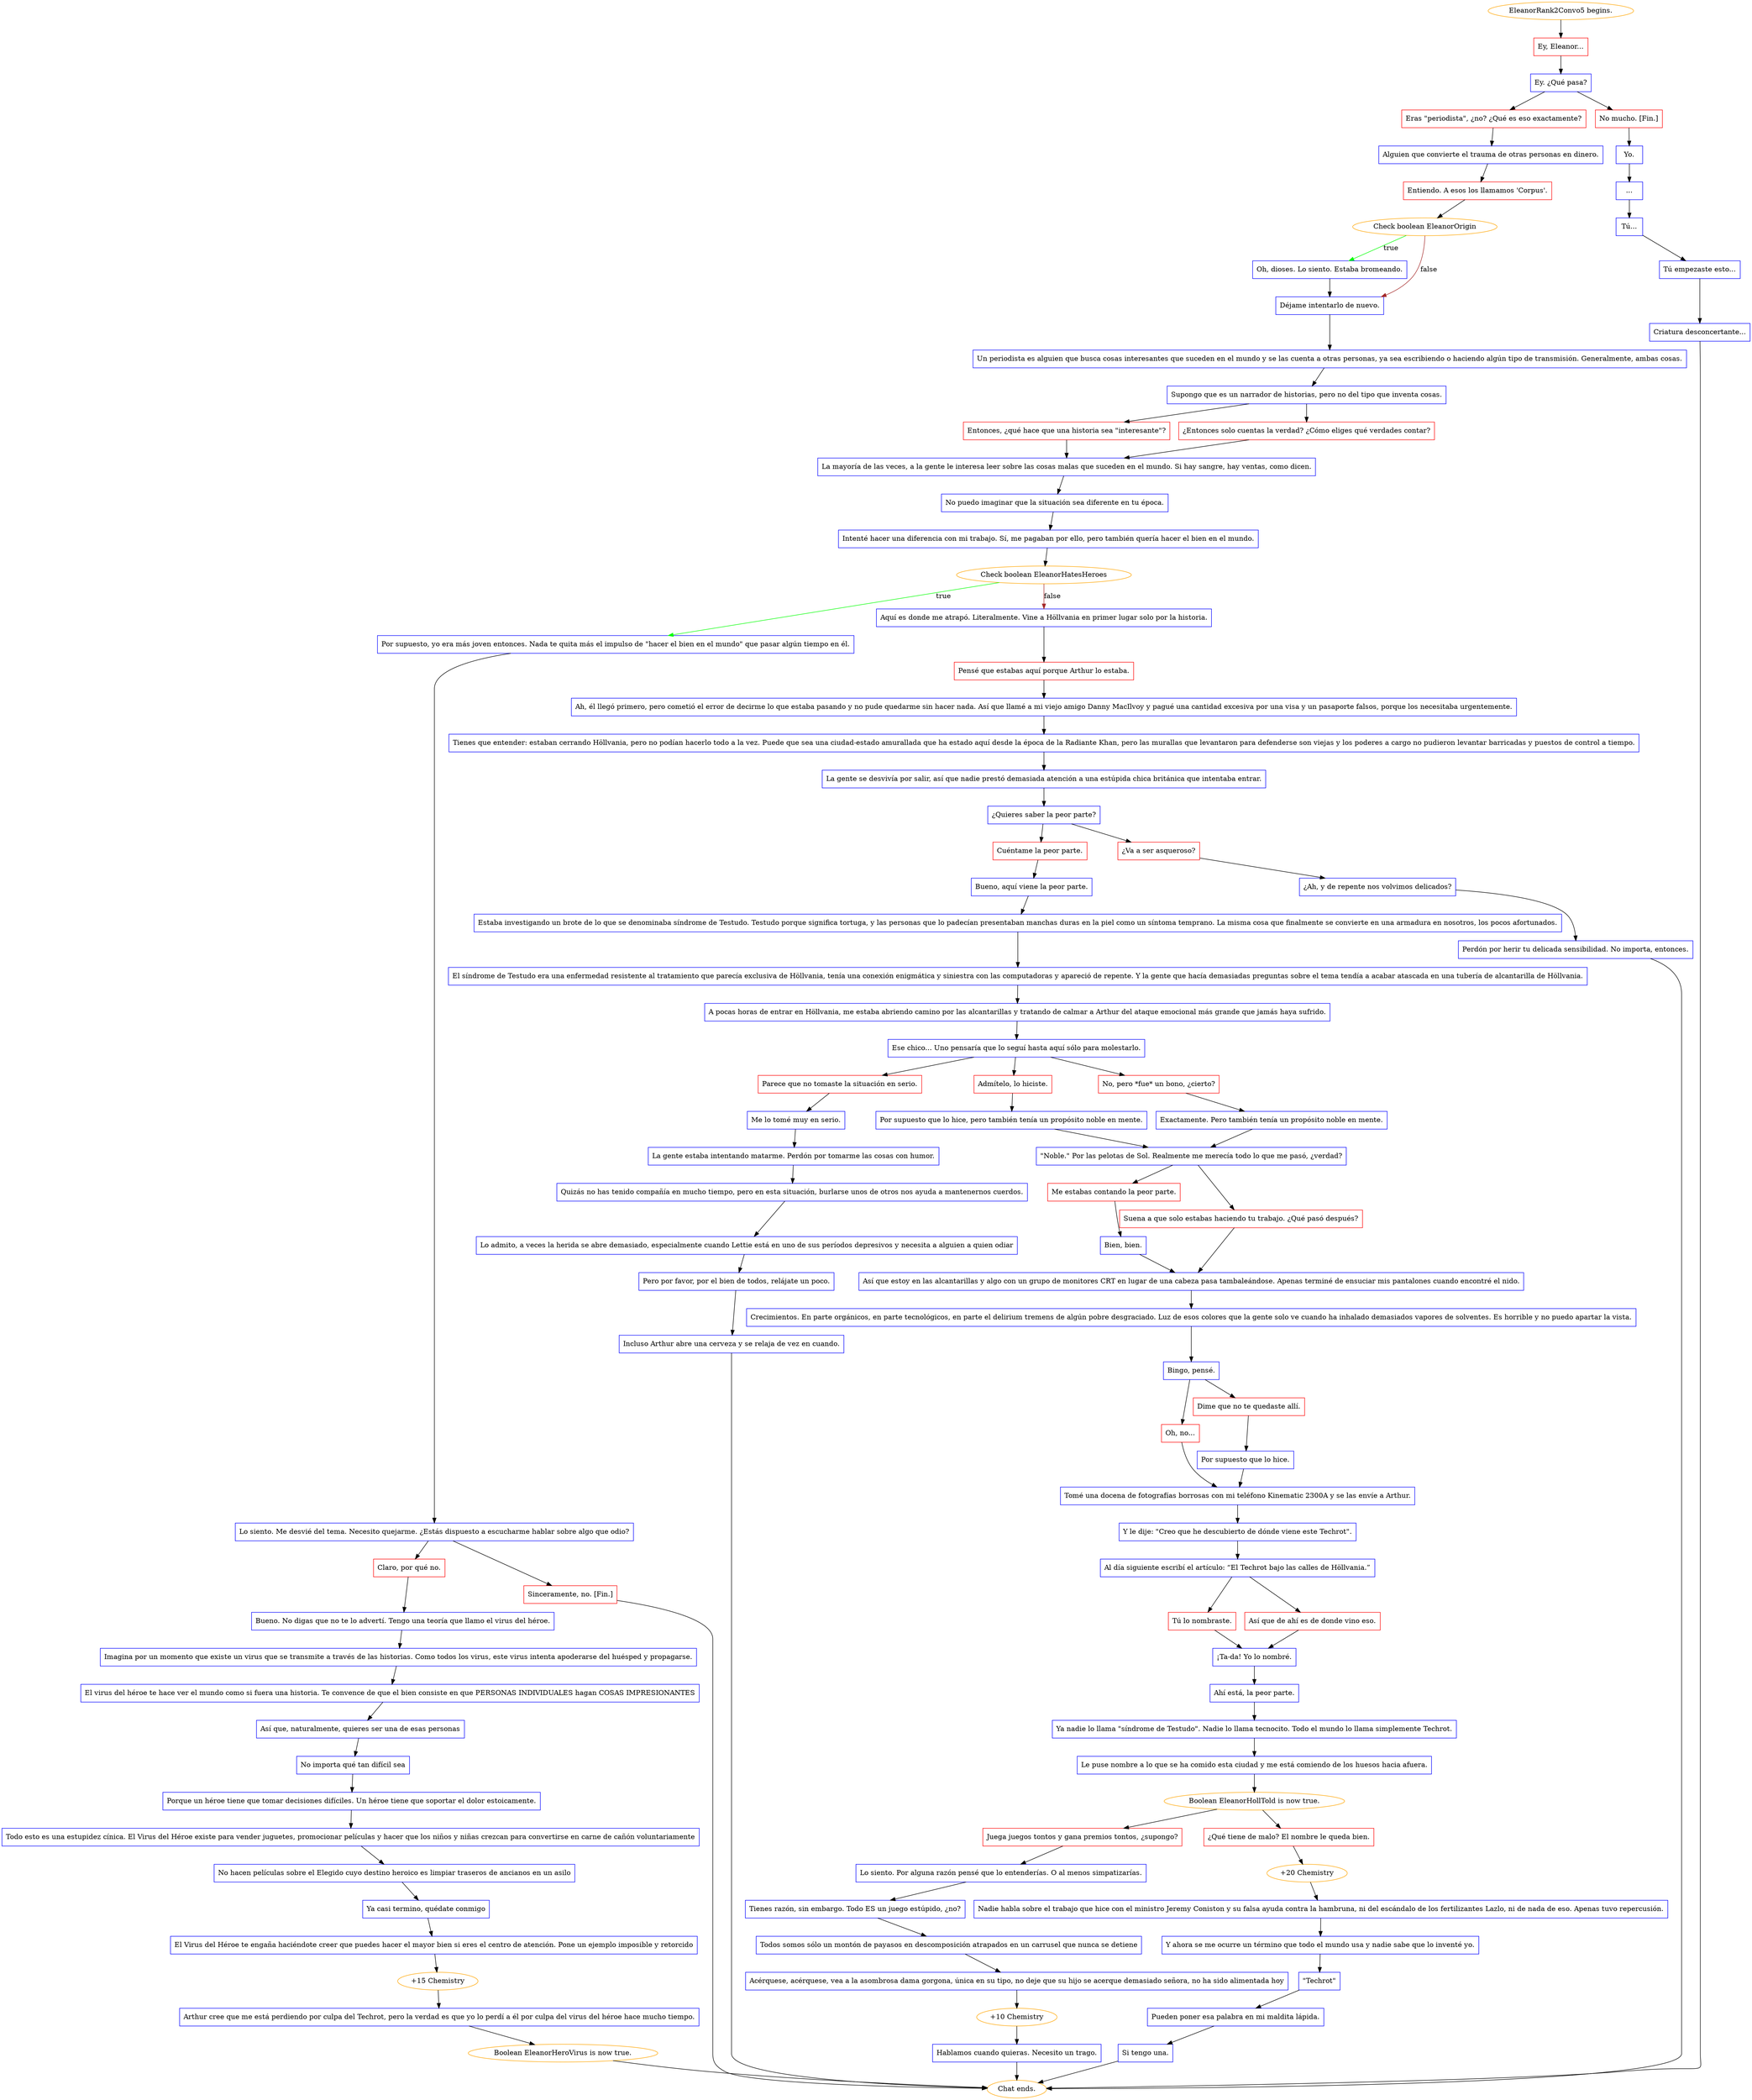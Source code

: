 digraph {
	"EleanorRank2Convo5 begins." [color=orange];
		"EleanorRank2Convo5 begins." -> j2661246808;
	j2661246808 [label="Ey, Eleanor...",shape=box,color=red];
		j2661246808 -> j1745603935;
	j1745603935 [label="Ey. ¿Qué pasa?",shape=box,color=blue];
		j1745603935 -> j939488146;
		j1745603935 -> j64521956;
	j939488146 [label="Eras \"periodista\", ¿no? ¿Qué es eso exactamente?",shape=box,color=red];
		j939488146 -> j2424950856;
	j64521956 [label="No mucho. [Fin.]",shape=box,color=red];
		j64521956 -> j2474100338;
	j2424950856 [label="Alguien que convierte el trauma de otras personas en dinero.",shape=box,color=blue];
		j2424950856 -> j2572700710;
	j2474100338 [label="Yo.",shape=box,color=blue];
		j2474100338 -> j1689171114;
	j2572700710 [label="Entiendo. A esos los llamamos 'Corpus'.",shape=box,color=red];
		j2572700710 -> j2127172605;
	j1689171114 [label="...",shape=box,color=blue];
		j1689171114 -> j2307780822;
	j2127172605 [label="Check boolean EleanorOrigin",color=orange];
		j2127172605 -> j3481563359 [label=true,color=green];
		j2127172605 -> j1380777650 [label=false,color=brown];
	j2307780822 [label="Tú...",shape=box,color=blue];
		j2307780822 -> j3942146474;
	j3481563359 [label="Oh, dioses. Lo siento. Estaba bromeando.",shape=box,color=blue];
		j3481563359 -> j1380777650;
	j1380777650 [label="Déjame intentarlo de nuevo.",shape=box,color=blue];
		j1380777650 -> j3491431707;
	j3942146474 [label="Tú empezaste esto...",shape=box,color=blue];
		j3942146474 -> j1096713224;
	j3491431707 [label="Un periodista es alguien que busca cosas interesantes que suceden en el mundo y se las cuenta a otras personas, ya sea escribiendo o haciendo algún tipo de transmisión. Generalmente, ambas cosas.",shape=box,color=blue];
		j3491431707 -> j2525154932;
	j1096713224 [label="Criatura desconcertante...",shape=box,color=blue];
		j1096713224 -> "Chat ends.";
	j2525154932 [label="Supongo que es un narrador de historias, pero no del tipo que inventa cosas.",shape=box,color=blue];
		j2525154932 -> j2558764093;
		j2525154932 -> j3988110537;
	"Chat ends." [color=orange];
	j2558764093 [label="Entonces, ¿qué hace que una historia sea \"interesante\"?",shape=box,color=red];
		j2558764093 -> j1629246084;
	j3988110537 [label="¿Entonces solo cuentas la verdad? ¿Cómo eliges qué verdades contar?",shape=box,color=red];
		j3988110537 -> j1629246084;
	j1629246084 [label="La mayoría de las veces, a la gente le interesa leer sobre las cosas malas que suceden en el mundo. Si hay sangre, hay ventas, como dicen.",shape=box,color=blue];
		j1629246084 -> j3830812740;
	j3830812740 [label="No puedo imaginar que la situación sea diferente en tu época.",shape=box,color=blue];
		j3830812740 -> j1096489801;
	j1096489801 [label="Intenté hacer una diferencia con mi trabajo. Sí, me pagaban por ello, pero también quería hacer el bien en el mundo.",shape=box,color=blue];
		j1096489801 -> j2916376111;
	j2916376111 [label="Check boolean EleanorHatesHeroes",color=orange];
		j2916376111 -> j3842847287 [label=true,color=green];
		j2916376111 -> j3688137548 [label=false,color=brown];
	j3842847287 [label="Por supuesto, yo era más joven entonces. Nada te quita más el impulso de \"hacer el bien en el mundo\" que pasar algún tiempo en él.",shape=box,color=blue];
		j3842847287 -> j322126434;
	j3688137548 [label="Aquí es donde me atrapó. Literalmente. Vine a Höllvania en primer lugar solo por la historia.",shape=box,color=blue];
		j3688137548 -> j426776677;
	j322126434 [label="Lo siento. Me desvié del tema. Necesito quejarme. ¿Estás dispuesto a escucharme hablar sobre algo que odio?",shape=box,color=blue];
		j322126434 -> j1474963693;
		j322126434 -> j4162128766;
	j426776677 [label="Pensé que estabas aquí porque Arthur lo estaba.",shape=box,color=red];
		j426776677 -> j4006427019;
	j1474963693 [label="Claro, por qué no.",shape=box,color=red];
		j1474963693 -> j837995703;
	j4162128766 [label="Sinceramente, no. [Fin.]",shape=box,color=red];
		j4162128766 -> "Chat ends.";
	j4006427019 [label="Ah, él llegó primero, pero cometió el error de decirme lo que estaba pasando y no pude quedarme sin hacer nada. Así que llamé a mi viejo amigo Danny MacIlvoy y pagué una cantidad excesiva por una visa y un pasaporte falsos, porque los necesitaba urgentemente.",shape=box,color=blue];
		j4006427019 -> j2350204053;
	j837995703 [label="Bueno. No digas que no te lo advertí. Tengo una teoría que llamo el virus del héroe.",shape=box,color=blue];
		j837995703 -> j794382651;
	j2350204053 [label="Tienes que entender: estaban cerrando Höllvania, pero no podían hacerlo todo a la vez. Puede que sea una ciudad-estado amurallada que ha estado aquí desde la época de la Radiante Khan, pero las murallas que levantaron para defenderse son viejas y los poderes a cargo no pudieron levantar barricadas y puestos de control a tiempo.",shape=box,color=blue];
		j2350204053 -> j1489463103;
	j794382651 [label="Imagina por un momento que existe un virus que se transmite a través de las historias. Como todos los virus, este virus intenta apoderarse del huésped y propagarse.",shape=box,color=blue];
		j794382651 -> j4044908764;
	j1489463103 [label="La gente se desvivía por salir, así que nadie prestó demasiada atención a una estúpida chica británica que intentaba entrar.",shape=box,color=blue];
		j1489463103 -> j3653352214;
	j4044908764 [label="El virus del héroe te hace ver el mundo como si fuera una historia. Te convence de que el bien consiste en que PERSONAS INDIVIDUALES hagan COSAS IMPRESIONANTES",shape=box,color=blue];
		j4044908764 -> j997972607;
	j3653352214 [label="¿Quieres saber la peor parte?",shape=box,color=blue];
		j3653352214 -> j1230152479;
		j3653352214 -> j4129227524;
	j997972607 [label="Así que, naturalmente, quieres ser una de esas personas",shape=box,color=blue];
		j997972607 -> j3381753261;
	j1230152479 [label="Cuéntame la peor parte.",shape=box,color=red];
		j1230152479 -> j3800586231;
	j4129227524 [label="¿Va a ser asqueroso?",shape=box,color=red];
		j4129227524 -> j2997487698;
	j3381753261 [label="No importa qué tan difícil sea",shape=box,color=blue];
		j3381753261 -> j2487071841;
	j3800586231 [label="Bueno, aquí viene la peor parte.",shape=box,color=blue];
		j3800586231 -> j3777892374;
	j2997487698 [label="¿Ah, y de repente nos volvimos delicados?",shape=box,color=blue];
		j2997487698 -> j2941855137;
	j2487071841 [label="Porque un héroe tiene que tomar decisiones difíciles. Un héroe tiene que soportar el dolor estoicamente.",shape=box,color=blue];
		j2487071841 -> j1680894999;
	j3777892374 [label="Estaba investigando un brote de lo que se denominaba síndrome de Testudo. Testudo porque significa tortuga, y las personas que lo padecían presentaban manchas duras en la piel como un síntoma temprano. La misma cosa que finalmente se convierte en una armadura en nosotros, los pocos afortunados.",shape=box,color=blue];
		j3777892374 -> j4203815921;
	j2941855137 [label="Perdón por herir tu delicada sensibilidad. No importa, entonces.",shape=box,color=blue];
		j2941855137 -> "Chat ends.";
	j1680894999 [label="Todo esto es una estupidez cínica. El Virus del Héroe existe para vender juguetes, promocionar películas y hacer que los niños y niñas crezcan para convertirse en carne de cañón voluntariamente",shape=box,color=blue];
		j1680894999 -> j1298709281;
	j4203815921 [label="El síndrome de Testudo era una enfermedad resistente al tratamiento que parecía exclusiva de Höllvania, tenía una conexión enigmática y siniestra con las computadoras y apareció de repente. Y la gente que hacía demasiadas preguntas sobre el tema tendía a acabar atascada en una tubería de alcantarilla de Höllvania.",shape=box,color=blue];
		j4203815921 -> j3904564082;
	j1298709281 [label="No hacen películas sobre el Elegido cuyo destino heroico es limpiar traseros de ancianos en un asilo",shape=box,color=blue];
		j1298709281 -> j3493077290;
	j3904564082 [label="A pocas horas de entrar en Höllvania, me estaba abriendo camino por las alcantarillas y tratando de calmar a Arthur del ataque emocional más grande que jamás haya sufrido.",shape=box,color=blue];
		j3904564082 -> j400451654;
	j3493077290 [label="Ya casi termino, quédate conmigo",shape=box,color=blue];
		j3493077290 -> j1259003235;
	j400451654 [label="Ese chico... Uno pensaría que lo seguí hasta aquí sólo para molestarlo.",shape=box,color=blue];
		j400451654 -> j265031206;
		j400451654 -> j3176769180;
		j400451654 -> j1982840537;
	j1259003235 [label="El Virus del Héroe te engaña haciéndote creer que puedes hacer el mayor bien si eres el centro de atención. Pone un ejemplo imposible y retorcido",shape=box,color=blue];
		j1259003235 -> j100385976;
	j265031206 [label="Parece que no tomaste la situación en serio.",shape=box,color=red];
		j265031206 -> j1345592797;
	j3176769180 [label="Admítelo, lo hiciste.",shape=box,color=red];
		j3176769180 -> j3237937348;
	j1982840537 [label="No, pero *fue* un bono, ¿cierto?",shape=box,color=red];
		j1982840537 -> j2425480736;
	j100385976 [label="+15 Chemistry",color=orange];
		j100385976 -> j444365658;
	j1345592797 [label="Me lo tomé muy en serio.",shape=box,color=blue];
		j1345592797 -> j2543762169;
	j3237937348 [label="Por supuesto que lo hice, pero también tenía un propósito noble en mente.",shape=box,color=blue];
		j3237937348 -> j4209262807;
	j2425480736 [label="Exactamente. Pero también tenía un propósito noble en mente.",shape=box,color=blue];
		j2425480736 -> j4209262807;
	j444365658 [label="Arthur cree que me está perdiendo por culpa del Techrot, pero la verdad es que yo lo perdí a él por culpa del virus del héroe hace mucho tiempo.",shape=box,color=blue];
		j444365658 -> j3440758730;
	j2543762169 [label="La gente estaba intentando matarme. Perdón por tomarme las cosas con humor.",shape=box,color=blue];
		j2543762169 -> j3809197936;
	j4209262807 [label="\"Noble.\" Por las pelotas de Sol. Realmente me merecía todo lo que me pasó, ¿verdad?",shape=box,color=blue];
		j4209262807 -> j2062152617;
		j4209262807 -> j2823910630;
	j3440758730 [label="Boolean EleanorHeroVirus is now true.",color=orange];
		j3440758730 -> "Chat ends.";
	j3809197936 [label="Quizás no has tenido compañía en mucho tiempo, pero en esta situación, burlarse unos de otros nos ayuda a mantenernos cuerdos.",shape=box,color=blue];
		j3809197936 -> j522220915;
	j2062152617 [label="Me estabas contando la peor parte.",shape=box,color=red];
		j2062152617 -> j1997020375;
	j2823910630 [label="Suena a que solo estabas haciendo tu trabajo. ¿Qué pasó después?",shape=box,color=red];
		j2823910630 -> j4187429175;
	j522220915 [label="Lo admito, a veces la herida se abre demasiado, especialmente cuando Lettie está en uno de sus períodos depresivos y necesita a alguien a quien odiar",shape=box,color=blue];
		j522220915 -> j2565873013;
	j1997020375 [label="Bien, bien.",shape=box,color=blue];
		j1997020375 -> j4187429175;
	j4187429175 [label="Así que estoy en las alcantarillas y algo con un grupo de monitores CRT en lugar de una cabeza pasa tambaleándose. Apenas terminé de ensuciar mis pantalones cuando encontré el nido.",shape=box,color=blue];
		j4187429175 -> j3143795391;
	j2565873013 [label="Pero por favor, por el bien de todos, relájate un poco.",shape=box,color=blue];
		j2565873013 -> j824168002;
	j3143795391 [label="Crecimientos. En parte orgánicos, en parte tecnológicos, en parte el delirium tremens de algún pobre desgraciado. Luz de esos colores que la gente solo ve cuando ha inhalado demasiados vapores de solventes. Es horrible y no puedo apartar la vista.",shape=box,color=blue];
		j3143795391 -> j2802569812;
	j824168002 [label="Incluso Arthur abre una cerveza y se relaja de vez en cuando.",shape=box,color=blue];
		j824168002 -> "Chat ends.";
	j2802569812 [label="Bingo, pensé.",shape=box,color=blue];
		j2802569812 -> j419811880;
		j2802569812 -> j654952695;
	j419811880 [label="Oh, no...",shape=box,color=red];
		j419811880 -> j2799007079;
	j654952695 [label="Dime que no te quedaste allí.",shape=box,color=red];
		j654952695 -> j3531708482;
	j2799007079 [label="Tomé una docena de fotografías borrosas con mi teléfono Kinematic 2300A y se las envíe a Arthur.",shape=box,color=blue];
		j2799007079 -> j1276436895;
	j3531708482 [label="Por supuesto que lo hice.",shape=box,color=blue];
		j3531708482 -> j2799007079;
	j1276436895 [label="Y le dije: \"Creo que he descubierto de dónde viene este Techrot\".",shape=box,color=blue];
		j1276436895 -> j833456384;
	j833456384 [label="Al día siguiente escribí el artículo: “El Techrot bajo las calles de Höllvania.”",shape=box,color=blue];
		j833456384 -> j2065249285;
		j833456384 -> j4257080175;
	j2065249285 [label="Tú lo nombraste.",shape=box,color=red];
		j2065249285 -> j556287900;
	j4257080175 [label="Así que de ahí es de donde vino eso.",shape=box,color=red];
		j4257080175 -> j556287900;
	j556287900 [label="¡Ta-da! Yo lo nombré.",shape=box,color=blue];
		j556287900 -> j3388194343;
	j3388194343 [label="Ahí está, la peor parte.",shape=box,color=blue];
		j3388194343 -> j3700669489;
	j3700669489 [label="Ya nadie lo llama \"síndrome de Testudo\". Nadie lo llama tecnocito. Todo el mundo lo llama simplemente Techrot.",shape=box,color=blue];
		j3700669489 -> j1772585533;
	j1772585533 [label="Le puse nombre a lo que se ha comido esta ciudad y me está comiendo de los huesos hacia afuera.",shape=box,color=blue];
		j1772585533 -> j1265973904;
	j1265973904 [label="Boolean EleanorHollTold is now true.",color=orange];
		j1265973904 -> j186727096;
		j1265973904 -> j1392125052;
	j186727096 [label="Juega juegos tontos y gana premios tontos, ¿supongo?",shape=box,color=red];
		j186727096 -> j83237563;
	j1392125052 [label="¿Qué tiene de malo? El nombre le queda bien.",shape=box,color=red];
		j1392125052 -> j2540203666;
	j83237563 [label="Lo siento. Por alguna razón pensé que lo entenderías. O al menos simpatizarías.",shape=box,color=blue];
		j83237563 -> j2485701353;
	j2540203666 [label="+20 Chemistry",color=orange];
		j2540203666 -> j998007035;
	j2485701353 [label="Tienes razón, sin embargo. Todo ES un juego estúpido, ¿no?",shape=box,color=blue];
		j2485701353 -> j885810086;
	j998007035 [label="Nadie habla sobre el trabajo que hice con el ministro Jeremy Coniston y su falsa ayuda contra la hambruna, ni del escándalo de los fertilizantes Lazlo, ni de nada de eso. Apenas tuvo repercusión.",shape=box,color=blue];
		j998007035 -> j1513952591;
	j885810086 [label="Todos somos sólo un montón de payasos en descomposición atrapados en un carrusel que nunca se detiene",shape=box,color=blue];
		j885810086 -> j4103511781;
	j1513952591 [label="Y ahora se me ocurre un término que todo el mundo usa y nadie sabe que lo inventé yo.",shape=box,color=blue];
		j1513952591 -> j2299460380;
	j4103511781 [label="Acérquese, acérquese, vea a la asombrosa dama gorgona, única en su tipo, no deje que su hijo se acerque demasiado señora, no ha sido alimentada hoy",shape=box,color=blue];
		j4103511781 -> j934326009;
	j2299460380 [label="\"Techrot\"",shape=box,color=blue];
		j2299460380 -> j3088664623;
	j934326009 [label="+10 Chemistry",color=orange];
		j934326009 -> j635992937;
	j3088664623 [label="Pueden poner esa palabra en mi maldita lápida.",shape=box,color=blue];
		j3088664623 -> j1763151040;
	j635992937 [label="Hablamos cuando quieras. Necesito un trago.",shape=box,color=blue];
		j635992937 -> "Chat ends.";
	j1763151040 [label="Si tengo una.",shape=box,color=blue];
		j1763151040 -> "Chat ends.";
}